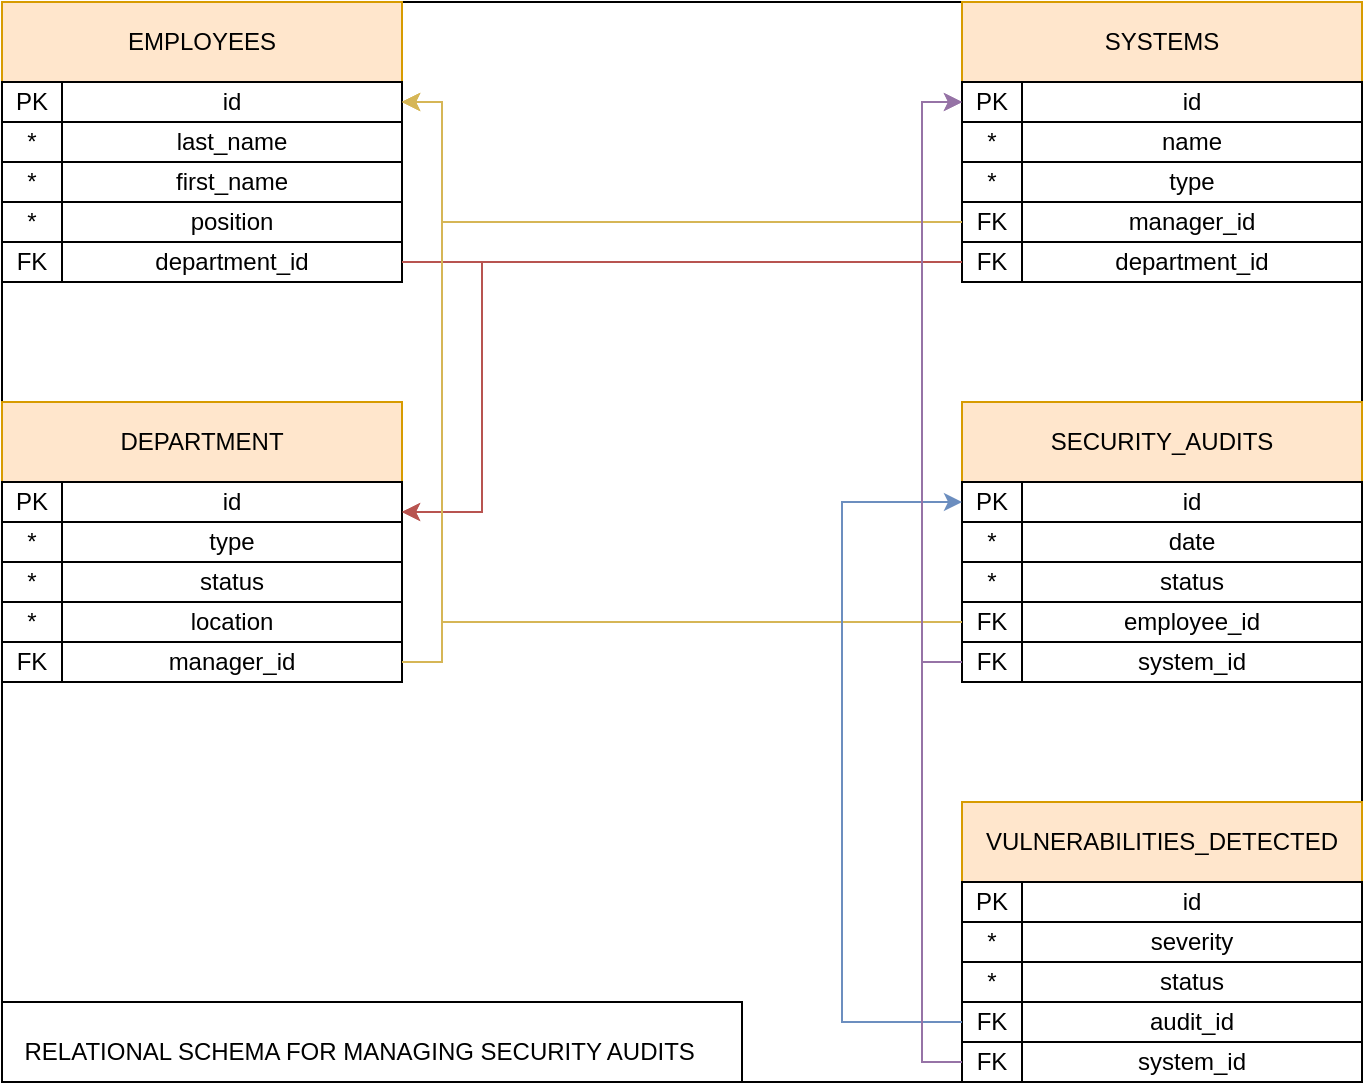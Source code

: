 <mxfile version="24.7.8">
  <diagram name="Page-1" id="ily7el7fva0Saj4a-Qgl">
    <mxGraphModel dx="989" dy="610" grid="1" gridSize="10" guides="1" tooltips="1" connect="1" arrows="1" fold="1" page="1" pageScale="1" pageWidth="827" pageHeight="1169" math="0" shadow="0">
      <root>
        <mxCell id="0" />
        <mxCell id="1" parent="0" />
        <mxCell id="YgdJyPZ-9NEvWemw3vw1-116" value="" style="rounded=0;whiteSpace=wrap;html=1;" vertex="1" parent="1">
          <mxGeometry x="80" y="40" width="680" height="540" as="geometry" />
        </mxCell>
        <mxCell id="YgdJyPZ-9NEvWemw3vw1-26" value="" style="group" vertex="1" connectable="0" parent="1">
          <mxGeometry x="80" y="240" width="200" height="140" as="geometry" />
        </mxCell>
        <mxCell id="YgdJyPZ-9NEvWemw3vw1-8" value="DEPARTMENT" style="rounded=0;whiteSpace=wrap;html=1;container=0;fillColor=#ffe6cc;strokeColor=#d79b00;" vertex="1" parent="YgdJyPZ-9NEvWemw3vw1-26">
          <mxGeometry width="200" height="40" as="geometry" />
        </mxCell>
        <mxCell id="YgdJyPZ-9NEvWemw3vw1-13" value="" style="group" vertex="1" connectable="0" parent="YgdJyPZ-9NEvWemw3vw1-26">
          <mxGeometry y="120" width="200" height="20" as="geometry" />
        </mxCell>
        <mxCell id="YgdJyPZ-9NEvWemw3vw1-7" value="manager_id" style="rounded=0;whiteSpace=wrap;html=1;container=0;" vertex="1" parent="YgdJyPZ-9NEvWemw3vw1-13">
          <mxGeometry x="30" width="170" height="20" as="geometry" />
        </mxCell>
        <mxCell id="YgdJyPZ-9NEvWemw3vw1-10" value="FK" style="rounded=0;whiteSpace=wrap;html=1;container=0;" vertex="1" parent="YgdJyPZ-9NEvWemw3vw1-13">
          <mxGeometry width="30" height="20" as="geometry" />
        </mxCell>
        <mxCell id="YgdJyPZ-9NEvWemw3vw1-14" value="" style="group" vertex="1" connectable="0" parent="YgdJyPZ-9NEvWemw3vw1-26">
          <mxGeometry y="100" width="200" height="20" as="geometry" />
        </mxCell>
        <mxCell id="YgdJyPZ-9NEvWemw3vw1-15" value="location" style="rounded=0;whiteSpace=wrap;html=1;container=0;" vertex="1" parent="YgdJyPZ-9NEvWemw3vw1-14">
          <mxGeometry x="30" width="170" height="20" as="geometry" />
        </mxCell>
        <mxCell id="YgdJyPZ-9NEvWemw3vw1-16" value="*" style="rounded=0;whiteSpace=wrap;html=1;container=0;" vertex="1" parent="YgdJyPZ-9NEvWemw3vw1-14">
          <mxGeometry width="30" height="20" as="geometry" />
        </mxCell>
        <mxCell id="YgdJyPZ-9NEvWemw3vw1-17" value="" style="group" vertex="1" connectable="0" parent="YgdJyPZ-9NEvWemw3vw1-26">
          <mxGeometry y="80" width="200" height="20" as="geometry" />
        </mxCell>
        <mxCell id="YgdJyPZ-9NEvWemw3vw1-18" value="status" style="rounded=0;whiteSpace=wrap;html=1;container=0;" vertex="1" parent="YgdJyPZ-9NEvWemw3vw1-17">
          <mxGeometry x="30" width="170" height="20" as="geometry" />
        </mxCell>
        <mxCell id="YgdJyPZ-9NEvWemw3vw1-19" value="*" style="rounded=0;whiteSpace=wrap;html=1;container=0;" vertex="1" parent="YgdJyPZ-9NEvWemw3vw1-17">
          <mxGeometry width="30" height="20" as="geometry" />
        </mxCell>
        <mxCell id="YgdJyPZ-9NEvWemw3vw1-20" value="" style="group" vertex="1" connectable="0" parent="YgdJyPZ-9NEvWemw3vw1-26">
          <mxGeometry y="60" width="200" height="20" as="geometry" />
        </mxCell>
        <mxCell id="YgdJyPZ-9NEvWemw3vw1-21" value="type" style="rounded=0;whiteSpace=wrap;html=1;container=0;" vertex="1" parent="YgdJyPZ-9NEvWemw3vw1-20">
          <mxGeometry x="30" width="170" height="20" as="geometry" />
        </mxCell>
        <mxCell id="YgdJyPZ-9NEvWemw3vw1-22" value="*" style="rounded=0;whiteSpace=wrap;html=1;container=0;" vertex="1" parent="YgdJyPZ-9NEvWemw3vw1-20">
          <mxGeometry width="30" height="20" as="geometry" />
        </mxCell>
        <mxCell id="YgdJyPZ-9NEvWemw3vw1-23" value="id" style="group" vertex="1" connectable="0" parent="YgdJyPZ-9NEvWemw3vw1-26">
          <mxGeometry y="40" width="200" height="20" as="geometry" />
        </mxCell>
        <mxCell id="YgdJyPZ-9NEvWemw3vw1-24" value="id" style="rounded=0;whiteSpace=wrap;html=1;container=0;" vertex="1" parent="YgdJyPZ-9NEvWemw3vw1-23">
          <mxGeometry x="30" width="170" height="20" as="geometry" />
        </mxCell>
        <mxCell id="YgdJyPZ-9NEvWemw3vw1-25" value="PK" style="rounded=0;whiteSpace=wrap;html=1;container=0;" vertex="1" parent="YgdJyPZ-9NEvWemw3vw1-23">
          <mxGeometry width="30" height="20" as="geometry" />
        </mxCell>
        <mxCell id="YgdJyPZ-9NEvWemw3vw1-27" value="" style="group" vertex="1" connectable="0" parent="1">
          <mxGeometry x="560" y="40" width="200" height="140" as="geometry" />
        </mxCell>
        <mxCell id="YgdJyPZ-9NEvWemw3vw1-28" value="SYSTEMS" style="rounded=0;whiteSpace=wrap;html=1;container=0;fillColor=#ffe6cc;strokeColor=#d79b00;" vertex="1" parent="YgdJyPZ-9NEvWemw3vw1-27">
          <mxGeometry width="200" height="40" as="geometry" />
        </mxCell>
        <mxCell id="YgdJyPZ-9NEvWemw3vw1-29" value="" style="group" vertex="1" connectable="0" parent="YgdJyPZ-9NEvWemw3vw1-27">
          <mxGeometry y="120" width="200" height="20" as="geometry" />
        </mxCell>
        <mxCell id="YgdJyPZ-9NEvWemw3vw1-30" value="department_id" style="rounded=0;whiteSpace=wrap;html=1;container=0;" vertex="1" parent="YgdJyPZ-9NEvWemw3vw1-29">
          <mxGeometry x="30" width="170" height="20" as="geometry" />
        </mxCell>
        <mxCell id="YgdJyPZ-9NEvWemw3vw1-31" value="FK" style="rounded=0;whiteSpace=wrap;html=1;container=0;" vertex="1" parent="YgdJyPZ-9NEvWemw3vw1-29">
          <mxGeometry width="30" height="20" as="geometry" />
        </mxCell>
        <mxCell id="YgdJyPZ-9NEvWemw3vw1-32" value="" style="group" vertex="1" connectable="0" parent="YgdJyPZ-9NEvWemw3vw1-27">
          <mxGeometry y="100" width="200" height="20" as="geometry" />
        </mxCell>
        <mxCell id="YgdJyPZ-9NEvWemw3vw1-33" value="manager_id" style="rounded=0;whiteSpace=wrap;html=1;container=0;" vertex="1" parent="YgdJyPZ-9NEvWemw3vw1-32">
          <mxGeometry x="30" width="170" height="20" as="geometry" />
        </mxCell>
        <mxCell id="YgdJyPZ-9NEvWemw3vw1-34" value="FK" style="rounded=0;whiteSpace=wrap;html=1;container=0;" vertex="1" parent="YgdJyPZ-9NEvWemw3vw1-32">
          <mxGeometry width="30" height="20" as="geometry" />
        </mxCell>
        <mxCell id="YgdJyPZ-9NEvWemw3vw1-35" value="" style="group" vertex="1" connectable="0" parent="YgdJyPZ-9NEvWemw3vw1-27">
          <mxGeometry y="80" width="200" height="20" as="geometry" />
        </mxCell>
        <mxCell id="YgdJyPZ-9NEvWemw3vw1-36" value="type" style="rounded=0;whiteSpace=wrap;html=1;container=0;" vertex="1" parent="YgdJyPZ-9NEvWemw3vw1-35">
          <mxGeometry x="30" width="170" height="20" as="geometry" />
        </mxCell>
        <mxCell id="YgdJyPZ-9NEvWemw3vw1-37" value="*" style="rounded=0;whiteSpace=wrap;html=1;container=0;" vertex="1" parent="YgdJyPZ-9NEvWemw3vw1-35">
          <mxGeometry width="30" height="20" as="geometry" />
        </mxCell>
        <mxCell id="YgdJyPZ-9NEvWemw3vw1-38" value="" style="group" vertex="1" connectable="0" parent="YgdJyPZ-9NEvWemw3vw1-27">
          <mxGeometry y="60" width="200" height="20" as="geometry" />
        </mxCell>
        <mxCell id="YgdJyPZ-9NEvWemw3vw1-39" value="name" style="rounded=0;whiteSpace=wrap;html=1;container=0;" vertex="1" parent="YgdJyPZ-9NEvWemw3vw1-38">
          <mxGeometry x="30" width="170" height="20" as="geometry" />
        </mxCell>
        <mxCell id="YgdJyPZ-9NEvWemw3vw1-40" value="*" style="rounded=0;whiteSpace=wrap;html=1;container=0;" vertex="1" parent="YgdJyPZ-9NEvWemw3vw1-38">
          <mxGeometry width="30" height="20" as="geometry" />
        </mxCell>
        <mxCell id="YgdJyPZ-9NEvWemw3vw1-41" value="" style="group" vertex="1" connectable="0" parent="YgdJyPZ-9NEvWemw3vw1-27">
          <mxGeometry y="40" width="200" height="20" as="geometry" />
        </mxCell>
        <mxCell id="YgdJyPZ-9NEvWemw3vw1-42" value="id" style="rounded=0;whiteSpace=wrap;html=1;container=0;" vertex="1" parent="YgdJyPZ-9NEvWemw3vw1-41">
          <mxGeometry x="30" width="170" height="20" as="geometry" />
        </mxCell>
        <mxCell id="YgdJyPZ-9NEvWemw3vw1-43" value="PK" style="rounded=0;whiteSpace=wrap;html=1;container=0;" vertex="1" parent="YgdJyPZ-9NEvWemw3vw1-41">
          <mxGeometry width="30" height="20" as="geometry" />
        </mxCell>
        <mxCell id="YgdJyPZ-9NEvWemw3vw1-44" value="" style="group" vertex="1" connectable="0" parent="1">
          <mxGeometry x="560" y="440" width="200" height="140" as="geometry" />
        </mxCell>
        <mxCell id="YgdJyPZ-9NEvWemw3vw1-45" value="VULNERABILITIES_DETECTED" style="rounded=0;whiteSpace=wrap;html=1;container=0;fillColor=#ffe6cc;strokeColor=#d79b00;" vertex="1" parent="YgdJyPZ-9NEvWemw3vw1-44">
          <mxGeometry width="200" height="40" as="geometry" />
        </mxCell>
        <mxCell id="YgdJyPZ-9NEvWemw3vw1-46" value="" style="group" vertex="1" connectable="0" parent="YgdJyPZ-9NEvWemw3vw1-44">
          <mxGeometry y="120" width="200" height="20" as="geometry" />
        </mxCell>
        <mxCell id="YgdJyPZ-9NEvWemw3vw1-47" value="system_id" style="rounded=0;whiteSpace=wrap;html=1;container=0;" vertex="1" parent="YgdJyPZ-9NEvWemw3vw1-46">
          <mxGeometry x="30" width="170" height="20" as="geometry" />
        </mxCell>
        <mxCell id="YgdJyPZ-9NEvWemw3vw1-48" value="FK" style="rounded=0;whiteSpace=wrap;html=1;container=0;" vertex="1" parent="YgdJyPZ-9NEvWemw3vw1-46">
          <mxGeometry width="30" height="20" as="geometry" />
        </mxCell>
        <mxCell id="YgdJyPZ-9NEvWemw3vw1-49" value="" style="group" vertex="1" connectable="0" parent="YgdJyPZ-9NEvWemw3vw1-44">
          <mxGeometry y="100" width="200" height="20" as="geometry" />
        </mxCell>
        <mxCell id="YgdJyPZ-9NEvWemw3vw1-50" value="audit_id" style="rounded=0;whiteSpace=wrap;html=1;container=0;" vertex="1" parent="YgdJyPZ-9NEvWemw3vw1-49">
          <mxGeometry x="30" width="170" height="20" as="geometry" />
        </mxCell>
        <mxCell id="YgdJyPZ-9NEvWemw3vw1-51" value="FK" style="rounded=0;whiteSpace=wrap;html=1;container=0;" vertex="1" parent="YgdJyPZ-9NEvWemw3vw1-49">
          <mxGeometry width="30" height="20" as="geometry" />
        </mxCell>
        <mxCell id="YgdJyPZ-9NEvWemw3vw1-52" value="" style="group" vertex="1" connectable="0" parent="YgdJyPZ-9NEvWemw3vw1-44">
          <mxGeometry y="80" width="200" height="20" as="geometry" />
        </mxCell>
        <mxCell id="YgdJyPZ-9NEvWemw3vw1-53" value="status" style="rounded=0;whiteSpace=wrap;html=1;container=0;" vertex="1" parent="YgdJyPZ-9NEvWemw3vw1-52">
          <mxGeometry x="30" width="170" height="20" as="geometry" />
        </mxCell>
        <mxCell id="YgdJyPZ-9NEvWemw3vw1-54" value="*" style="rounded=0;whiteSpace=wrap;html=1;container=0;" vertex="1" parent="YgdJyPZ-9NEvWemw3vw1-52">
          <mxGeometry width="30" height="20" as="geometry" />
        </mxCell>
        <mxCell id="YgdJyPZ-9NEvWemw3vw1-55" value="" style="group" vertex="1" connectable="0" parent="YgdJyPZ-9NEvWemw3vw1-44">
          <mxGeometry y="60" width="200" height="20" as="geometry" />
        </mxCell>
        <mxCell id="YgdJyPZ-9NEvWemw3vw1-56" value="severity" style="rounded=0;whiteSpace=wrap;html=1;container=0;" vertex="1" parent="YgdJyPZ-9NEvWemw3vw1-55">
          <mxGeometry x="30" width="170" height="20" as="geometry" />
        </mxCell>
        <mxCell id="YgdJyPZ-9NEvWemw3vw1-57" value="*" style="rounded=0;whiteSpace=wrap;html=1;container=0;" vertex="1" parent="YgdJyPZ-9NEvWemw3vw1-55">
          <mxGeometry width="30" height="20" as="geometry" />
        </mxCell>
        <mxCell id="YgdJyPZ-9NEvWemw3vw1-58" value="" style="group" vertex="1" connectable="0" parent="YgdJyPZ-9NEvWemw3vw1-44">
          <mxGeometry y="40" width="200" height="20" as="geometry" />
        </mxCell>
        <mxCell id="YgdJyPZ-9NEvWemw3vw1-59" value="id" style="rounded=0;whiteSpace=wrap;html=1;container=0;" vertex="1" parent="YgdJyPZ-9NEvWemw3vw1-58">
          <mxGeometry x="30" width="170" height="20" as="geometry" />
        </mxCell>
        <mxCell id="YgdJyPZ-9NEvWemw3vw1-60" value="PK" style="rounded=0;whiteSpace=wrap;html=1;container=0;" vertex="1" parent="YgdJyPZ-9NEvWemw3vw1-58">
          <mxGeometry width="30" height="20" as="geometry" />
        </mxCell>
        <mxCell id="YgdJyPZ-9NEvWemw3vw1-61" value="" style="group" vertex="1" connectable="0" parent="1">
          <mxGeometry x="560" y="240" width="200" height="140" as="geometry" />
        </mxCell>
        <mxCell id="YgdJyPZ-9NEvWemw3vw1-62" value="SECURITY_AUDITS" style="rounded=0;whiteSpace=wrap;html=1;container=0;fillColor=#ffe6cc;strokeColor=#d79b00;" vertex="1" parent="YgdJyPZ-9NEvWemw3vw1-61">
          <mxGeometry width="200" height="40" as="geometry" />
        </mxCell>
        <mxCell id="YgdJyPZ-9NEvWemw3vw1-63" value="" style="group" vertex="1" connectable="0" parent="YgdJyPZ-9NEvWemw3vw1-61">
          <mxGeometry y="120" width="200" height="20" as="geometry" />
        </mxCell>
        <mxCell id="YgdJyPZ-9NEvWemw3vw1-64" value="system_id" style="rounded=0;whiteSpace=wrap;html=1;container=0;" vertex="1" parent="YgdJyPZ-9NEvWemw3vw1-63">
          <mxGeometry x="30" width="170" height="20" as="geometry" />
        </mxCell>
        <mxCell id="YgdJyPZ-9NEvWemw3vw1-65" value="FK" style="rounded=0;whiteSpace=wrap;html=1;container=0;" vertex="1" parent="YgdJyPZ-9NEvWemw3vw1-63">
          <mxGeometry width="30" height="20" as="geometry" />
        </mxCell>
        <mxCell id="YgdJyPZ-9NEvWemw3vw1-66" value="" style="group" vertex="1" connectable="0" parent="YgdJyPZ-9NEvWemw3vw1-61">
          <mxGeometry y="100" width="200" height="20" as="geometry" />
        </mxCell>
        <mxCell id="YgdJyPZ-9NEvWemw3vw1-67" value="employee_id" style="rounded=0;whiteSpace=wrap;html=1;container=0;" vertex="1" parent="YgdJyPZ-9NEvWemw3vw1-66">
          <mxGeometry x="30" width="170" height="20" as="geometry" />
        </mxCell>
        <mxCell id="YgdJyPZ-9NEvWemw3vw1-68" value="FK" style="rounded=0;whiteSpace=wrap;html=1;container=0;" vertex="1" parent="YgdJyPZ-9NEvWemw3vw1-66">
          <mxGeometry width="30" height="20" as="geometry" />
        </mxCell>
        <mxCell id="YgdJyPZ-9NEvWemw3vw1-69" value="" style="group" vertex="1" connectable="0" parent="YgdJyPZ-9NEvWemw3vw1-61">
          <mxGeometry y="80" width="200" height="20" as="geometry" />
        </mxCell>
        <mxCell id="YgdJyPZ-9NEvWemw3vw1-70" value="status" style="rounded=0;whiteSpace=wrap;html=1;container=0;" vertex="1" parent="YgdJyPZ-9NEvWemw3vw1-69">
          <mxGeometry x="30" width="170" height="20" as="geometry" />
        </mxCell>
        <mxCell id="YgdJyPZ-9NEvWemw3vw1-71" value="*" style="rounded=0;whiteSpace=wrap;html=1;container=0;" vertex="1" parent="YgdJyPZ-9NEvWemw3vw1-69">
          <mxGeometry width="30" height="20" as="geometry" />
        </mxCell>
        <mxCell id="YgdJyPZ-9NEvWemw3vw1-72" value="" style="group" vertex="1" connectable="0" parent="YgdJyPZ-9NEvWemw3vw1-61">
          <mxGeometry y="60" width="200" height="20" as="geometry" />
        </mxCell>
        <mxCell id="YgdJyPZ-9NEvWemw3vw1-73" value="date" style="rounded=0;whiteSpace=wrap;html=1;container=0;" vertex="1" parent="YgdJyPZ-9NEvWemw3vw1-72">
          <mxGeometry x="30" width="170" height="20" as="geometry" />
        </mxCell>
        <mxCell id="YgdJyPZ-9NEvWemw3vw1-74" value="*" style="rounded=0;whiteSpace=wrap;html=1;container=0;" vertex="1" parent="YgdJyPZ-9NEvWemw3vw1-72">
          <mxGeometry width="30" height="20" as="geometry" />
        </mxCell>
        <mxCell id="YgdJyPZ-9NEvWemw3vw1-75" value="" style="group" vertex="1" connectable="0" parent="YgdJyPZ-9NEvWemw3vw1-61">
          <mxGeometry y="40" width="200" height="20" as="geometry" />
        </mxCell>
        <mxCell id="YgdJyPZ-9NEvWemw3vw1-76" value="id" style="rounded=0;whiteSpace=wrap;html=1;container=0;" vertex="1" parent="YgdJyPZ-9NEvWemw3vw1-75">
          <mxGeometry x="30" width="170" height="20" as="geometry" />
        </mxCell>
        <mxCell id="YgdJyPZ-9NEvWemw3vw1-77" value="PK" style="rounded=0;whiteSpace=wrap;html=1;container=0;" vertex="1" parent="YgdJyPZ-9NEvWemw3vw1-75">
          <mxGeometry width="30" height="20" as="geometry" />
        </mxCell>
        <mxCell id="YgdJyPZ-9NEvWemw3vw1-78" value="" style="group" vertex="1" connectable="0" parent="1">
          <mxGeometry x="80" y="40" width="200" height="140" as="geometry" />
        </mxCell>
        <mxCell id="YgdJyPZ-9NEvWemw3vw1-79" value="EMPLOYEES" style="rounded=0;whiteSpace=wrap;html=1;container=0;fillColor=#ffe6cc;strokeColor=#d79b00;" vertex="1" parent="YgdJyPZ-9NEvWemw3vw1-78">
          <mxGeometry width="200" height="40" as="geometry" />
        </mxCell>
        <mxCell id="YgdJyPZ-9NEvWemw3vw1-80" value="" style="group" vertex="1" connectable="0" parent="YgdJyPZ-9NEvWemw3vw1-78">
          <mxGeometry y="120" width="200" height="20" as="geometry" />
        </mxCell>
        <mxCell id="YgdJyPZ-9NEvWemw3vw1-81" value="department_id" style="rounded=0;whiteSpace=wrap;html=1;container=0;" vertex="1" parent="YgdJyPZ-9NEvWemw3vw1-80">
          <mxGeometry x="30" width="170" height="20" as="geometry" />
        </mxCell>
        <mxCell id="YgdJyPZ-9NEvWemw3vw1-82" value="FK" style="rounded=0;whiteSpace=wrap;html=1;container=0;" vertex="1" parent="YgdJyPZ-9NEvWemw3vw1-80">
          <mxGeometry width="30" height="20" as="geometry" />
        </mxCell>
        <mxCell id="YgdJyPZ-9NEvWemw3vw1-83" value="" style="group" vertex="1" connectable="0" parent="YgdJyPZ-9NEvWemw3vw1-78">
          <mxGeometry y="100" width="200" height="20" as="geometry" />
        </mxCell>
        <mxCell id="YgdJyPZ-9NEvWemw3vw1-84" value="position" style="rounded=0;whiteSpace=wrap;html=1;container=0;" vertex="1" parent="YgdJyPZ-9NEvWemw3vw1-83">
          <mxGeometry x="30" width="170" height="20" as="geometry" />
        </mxCell>
        <mxCell id="YgdJyPZ-9NEvWemw3vw1-85" value="*" style="rounded=0;whiteSpace=wrap;html=1;container=0;" vertex="1" parent="YgdJyPZ-9NEvWemw3vw1-83">
          <mxGeometry width="30" height="20" as="geometry" />
        </mxCell>
        <mxCell id="YgdJyPZ-9NEvWemw3vw1-86" value="" style="group" vertex="1" connectable="0" parent="YgdJyPZ-9NEvWemw3vw1-78">
          <mxGeometry y="80" width="200" height="20" as="geometry" />
        </mxCell>
        <mxCell id="YgdJyPZ-9NEvWemw3vw1-87" value="first_name" style="rounded=0;whiteSpace=wrap;html=1;container=0;" vertex="1" parent="YgdJyPZ-9NEvWemw3vw1-86">
          <mxGeometry x="30" width="170" height="20" as="geometry" />
        </mxCell>
        <mxCell id="YgdJyPZ-9NEvWemw3vw1-88" value="*" style="rounded=0;whiteSpace=wrap;html=1;container=0;" vertex="1" parent="YgdJyPZ-9NEvWemw3vw1-86">
          <mxGeometry width="30" height="20" as="geometry" />
        </mxCell>
        <mxCell id="YgdJyPZ-9NEvWemw3vw1-89" value="" style="group" vertex="1" connectable="0" parent="YgdJyPZ-9NEvWemw3vw1-78">
          <mxGeometry y="60" width="200" height="20" as="geometry" />
        </mxCell>
        <mxCell id="YgdJyPZ-9NEvWemw3vw1-90" value="last_name" style="rounded=0;whiteSpace=wrap;html=1;container=0;" vertex="1" parent="YgdJyPZ-9NEvWemw3vw1-89">
          <mxGeometry x="30" width="170" height="20" as="geometry" />
        </mxCell>
        <mxCell id="YgdJyPZ-9NEvWemw3vw1-91" value="*" style="rounded=0;whiteSpace=wrap;html=1;container=0;" vertex="1" parent="YgdJyPZ-9NEvWemw3vw1-89">
          <mxGeometry width="30" height="20" as="geometry" />
        </mxCell>
        <mxCell id="YgdJyPZ-9NEvWemw3vw1-92" value="" style="group" vertex="1" connectable="0" parent="YgdJyPZ-9NEvWemw3vw1-78">
          <mxGeometry y="40" width="200" height="20" as="geometry" />
        </mxCell>
        <mxCell id="YgdJyPZ-9NEvWemw3vw1-93" value="id" style="rounded=0;whiteSpace=wrap;html=1;container=0;" vertex="1" parent="YgdJyPZ-9NEvWemw3vw1-92">
          <mxGeometry x="30" width="170" height="20" as="geometry" />
        </mxCell>
        <mxCell id="YgdJyPZ-9NEvWemw3vw1-94" value="PK" style="rounded=0;whiteSpace=wrap;html=1;container=0;" vertex="1" parent="YgdJyPZ-9NEvWemw3vw1-92">
          <mxGeometry width="30" height="20" as="geometry" />
        </mxCell>
        <mxCell id="YgdJyPZ-9NEvWemw3vw1-105" style="edgeStyle=orthogonalEdgeStyle;rounded=0;orthogonalLoop=1;jettySize=auto;html=1;exitX=1;exitY=0.5;exitDx=0;exitDy=0;entryX=1;entryY=0.5;entryDx=0;entryDy=0;fillColor=#fff2cc;strokeColor=#d6b656;" edge="1" parent="1" source="YgdJyPZ-9NEvWemw3vw1-7" target="YgdJyPZ-9NEvWemw3vw1-93">
          <mxGeometry relative="1" as="geometry" />
        </mxCell>
        <mxCell id="YgdJyPZ-9NEvWemw3vw1-106" style="edgeStyle=orthogonalEdgeStyle;rounded=0;orthogonalLoop=1;jettySize=auto;html=1;exitX=1;exitY=0.5;exitDx=0;exitDy=0;entryX=1;entryY=0.75;entryDx=0;entryDy=0;fillColor=#f8cecc;strokeColor=#b85450;" edge="1" parent="1" source="YgdJyPZ-9NEvWemw3vw1-81" target="YgdJyPZ-9NEvWemw3vw1-24">
          <mxGeometry relative="1" as="geometry">
            <Array as="points">
              <mxPoint x="320" y="170" />
              <mxPoint x="320" y="295" />
            </Array>
          </mxGeometry>
        </mxCell>
        <mxCell id="YgdJyPZ-9NEvWemw3vw1-107" style="edgeStyle=orthogonalEdgeStyle;rounded=0;orthogonalLoop=1;jettySize=auto;html=1;exitX=0;exitY=0.5;exitDx=0;exitDy=0;entryX=1;entryY=0.5;entryDx=0;entryDy=0;fillColor=#fff2cc;strokeColor=#d6b656;" edge="1" parent="1" source="YgdJyPZ-9NEvWemw3vw1-34" target="YgdJyPZ-9NEvWemw3vw1-93">
          <mxGeometry relative="1" as="geometry">
            <Array as="points">
              <mxPoint x="300" y="150" />
              <mxPoint x="300" y="90" />
            </Array>
          </mxGeometry>
        </mxCell>
        <mxCell id="YgdJyPZ-9NEvWemw3vw1-108" style="edgeStyle=orthogonalEdgeStyle;rounded=0;orthogonalLoop=1;jettySize=auto;html=1;exitX=0;exitY=0.5;exitDx=0;exitDy=0;entryX=1;entryY=0.75;entryDx=0;entryDy=0;fillColor=#f8cecc;strokeColor=#b85450;" edge="1" parent="1" source="YgdJyPZ-9NEvWemw3vw1-31" target="YgdJyPZ-9NEvWemw3vw1-24">
          <mxGeometry relative="1" as="geometry">
            <Array as="points">
              <mxPoint x="320" y="170" />
              <mxPoint x="320" y="295" />
            </Array>
          </mxGeometry>
        </mxCell>
        <mxCell id="YgdJyPZ-9NEvWemw3vw1-109" style="edgeStyle=orthogonalEdgeStyle;rounded=0;orthogonalLoop=1;jettySize=auto;html=1;exitX=0;exitY=0.5;exitDx=0;exitDy=0;entryX=1;entryY=0.5;entryDx=0;entryDy=0;fillColor=#fff2cc;strokeColor=#d6b656;" edge="1" parent="1" source="YgdJyPZ-9NEvWemw3vw1-68" target="YgdJyPZ-9NEvWemw3vw1-93">
          <mxGeometry relative="1" as="geometry">
            <Array as="points">
              <mxPoint x="300" y="350" />
              <mxPoint x="300" y="90" />
            </Array>
          </mxGeometry>
        </mxCell>
        <mxCell id="YgdJyPZ-9NEvWemw3vw1-110" style="edgeStyle=orthogonalEdgeStyle;rounded=0;orthogonalLoop=1;jettySize=auto;html=1;exitX=0;exitY=0.5;exitDx=0;exitDy=0;entryX=0;entryY=0.5;entryDx=0;entryDy=0;fillColor=#e1d5e7;strokeColor=#9673a6;" edge="1" parent="1" source="YgdJyPZ-9NEvWemw3vw1-65" target="YgdJyPZ-9NEvWemw3vw1-43">
          <mxGeometry relative="1" as="geometry" />
        </mxCell>
        <mxCell id="YgdJyPZ-9NEvWemw3vw1-111" style="edgeStyle=orthogonalEdgeStyle;rounded=0;orthogonalLoop=1;jettySize=auto;html=1;exitX=0;exitY=0.5;exitDx=0;exitDy=0;entryX=0;entryY=0.5;entryDx=0;entryDy=0;fillColor=#dae8fc;strokeColor=#6c8ebf;" edge="1" parent="1" source="YgdJyPZ-9NEvWemw3vw1-51" target="YgdJyPZ-9NEvWemw3vw1-77">
          <mxGeometry relative="1" as="geometry">
            <Array as="points">
              <mxPoint x="500" y="550" />
              <mxPoint x="500" y="290" />
            </Array>
          </mxGeometry>
        </mxCell>
        <mxCell id="YgdJyPZ-9NEvWemw3vw1-112" style="edgeStyle=orthogonalEdgeStyle;rounded=0;orthogonalLoop=1;jettySize=auto;html=1;exitX=0;exitY=0.5;exitDx=0;exitDy=0;entryX=0;entryY=0.5;entryDx=0;entryDy=0;fillColor=#e1d5e7;strokeColor=#9673a6;" edge="1" parent="1" source="YgdJyPZ-9NEvWemw3vw1-48" target="YgdJyPZ-9NEvWemw3vw1-43">
          <mxGeometry relative="1" as="geometry" />
        </mxCell>
        <mxCell id="YgdJyPZ-9NEvWemw3vw1-117" value="" style="rounded=0;whiteSpace=wrap;html=1;" vertex="1" parent="1">
          <mxGeometry x="80" y="540" width="370" height="40" as="geometry" />
        </mxCell>
        <mxCell id="YgdJyPZ-9NEvWemw3vw1-114" value="RELATIONAL SCHEMA FOR MANAGING SECURITY AUDITS&amp;nbsp;" style="text;html=1;align=center;verticalAlign=middle;resizable=0;points=[];autosize=1;strokeColor=none;fillColor=none;" vertex="1" parent="1">
          <mxGeometry x="80" y="550" width="360" height="30" as="geometry" />
        </mxCell>
      </root>
    </mxGraphModel>
  </diagram>
</mxfile>
